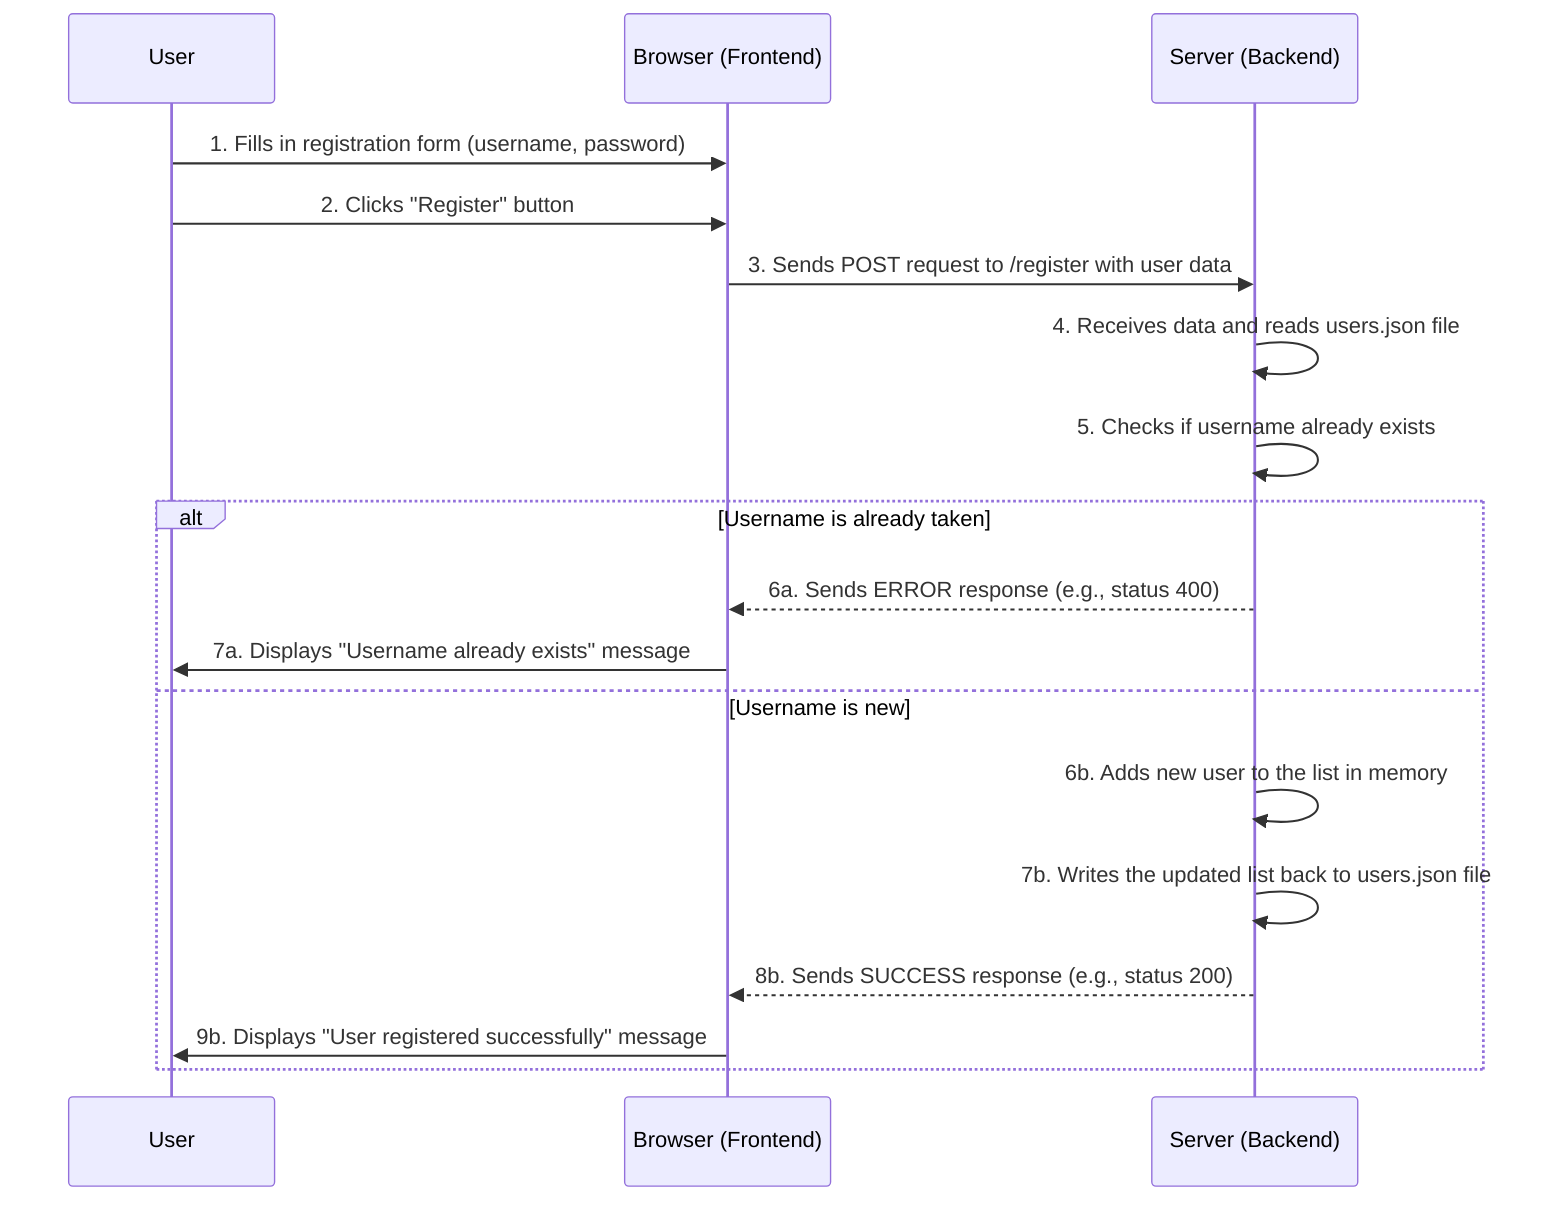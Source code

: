 sequenceDiagram
    participant User
    participant Browser (Frontend)
    participant Server (Backend)

    User->>Browser (Frontend): 1. Fills in registration form (username, password)
    User->>Browser (Frontend): 2. Clicks "Register" button

    Browser (Frontend)->>Server (Backend): 3. Sends POST request to /register with user data

    Server (Backend)->>Server (Backend): 4. Receives data and reads users.json file
    Server (Backend)->>Server (Backend): 5. Checks if username already exists

    alt Username is already taken
        Server (Backend)-->>Browser (Frontend): 6a. Sends ERROR response (e.g., status 400)
        Browser (Frontend)->>User: 7a. Displays "Username already exists" message
    else Username is new
        Server (Backend)->>Server (Backend): 6b. Adds new user to the list in memory
        Server (Backend)->>Server (Backend): 7b. Writes the updated list back to users.json file
        Server (Backend)-->>Browser (Frontend): 8b. Sends SUCCESS response (e.g., status 200)
        Browser (Frontend)->>User: 9b. Displays "User registered successfully" message
    end